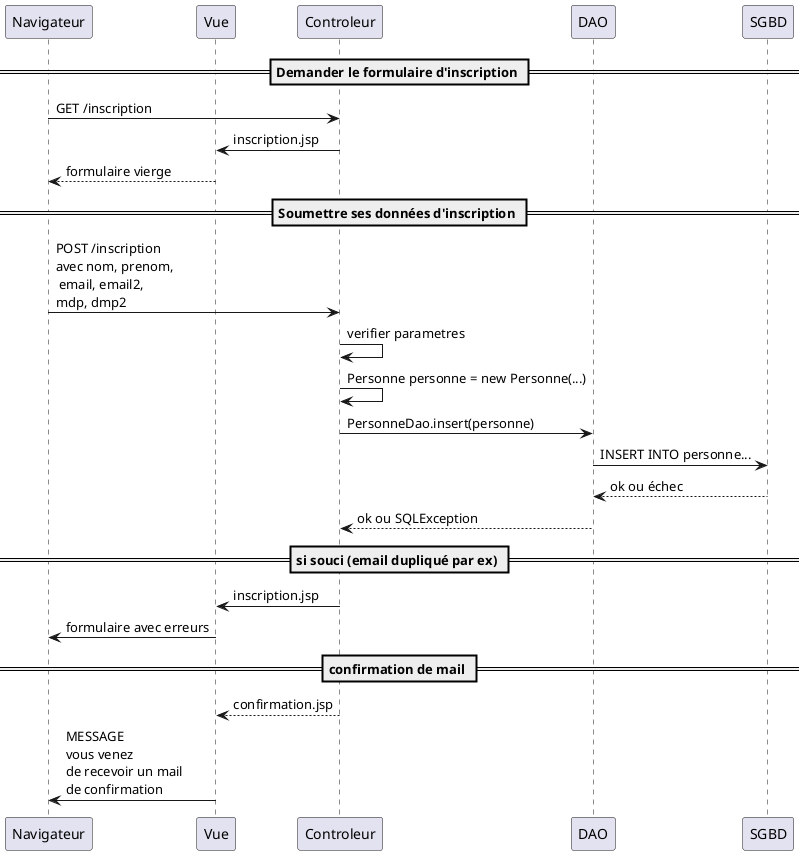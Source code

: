 @startuml
participant Navigateur
participant Vue

== Demander le formulaire d'inscription ==
Navigateur -> Controleur: GET /inscription
Controleur -> Vue: inscription.jsp
Vue --> Navigateur: formulaire vierge

== Soumettre ses données d'inscription ==
Navigateur -> Controleur: POST /inscription\navec nom, prenom,\n email, email2, \nmdp, dmp2
Controleur -> Controleur: verifier parametres
Controleur -> Controleur: Personne personne = new Personne(...)
Controleur -> DAO: PersonneDao.insert(personne)
DAO -> SGBD: INSERT INTO personne...
SGBD --> DAO: ok ou échec
DAO --> Controleur: ok ou SQLException
== si souci (email dupliqué par ex) ==
Controleur -> Vue: inscription.jsp
Vue -> Navigateur: formulaire avec erreurs
== confirmation de mail ==
Controleur --> Vue: confirmation.jsp
Vue -> Navigateur: MESSAGE \nvous venez\nde recevoir un mail \nde confirmation
@enduml
